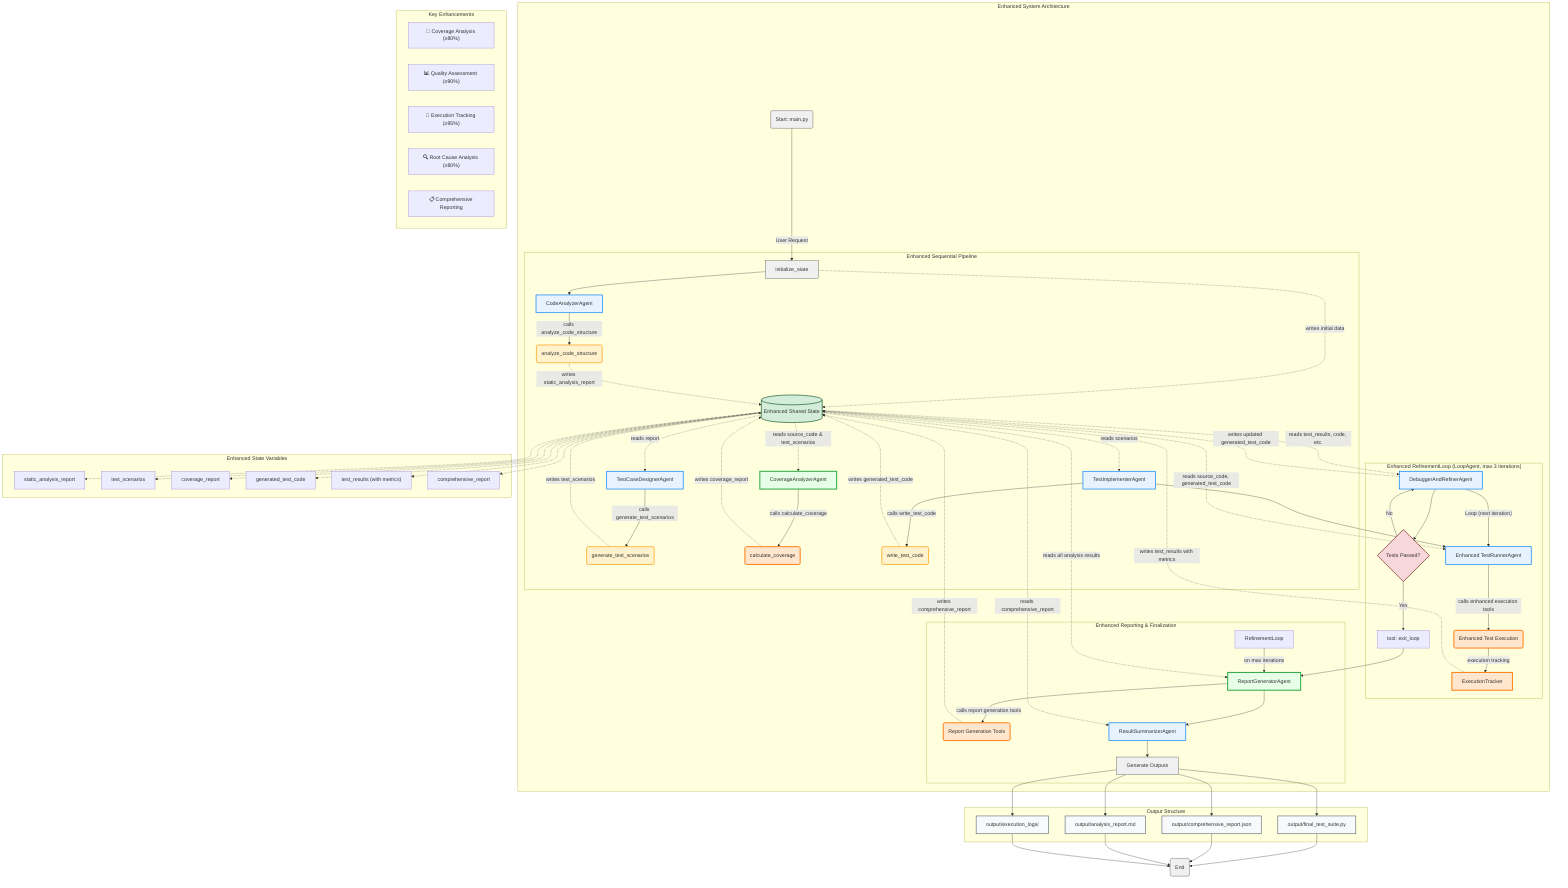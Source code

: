 graph TD
    classDef agent fill:#e6f3ff,stroke:#007bff,stroke-width:2px;
    classDef newAgent fill:#e6ffe6,stroke:#28a745,stroke-width:3px;
    classDef tool fill:#fff2cc,stroke:#ff9900,stroke-width:2px;
    classDef newTool fill:#ffe6cc,stroke:#fd7e14,stroke-width:3px;
    classDef state fill:#d4edda,stroke:#155724,stroke-width:2px;
    classDef decision fill:#f8d7da,stroke:#721c24,stroke-width:2px;
    classDef io fill:#f0f0f0,stroke:#333;
    classDef output fill:#f8f9fa,stroke:#6c757d,stroke-width:2px;

    subgraph "Enhanced System Architecture"
        direction TB

        Start(Start: main.py) --> |User Request| Init["initialize_state"]
        Init -.-> |writes initial data| StateDB[(Enhanced Shared State)]

        subgraph EnhancedPipeline [Enhanced Sequential Pipeline]
            Init --> Analyzer[CodeAnalyzerAgent]
            Analyzer --> |calls analyze_code_structure| T1(analyze_code_structure)
            T1 -.-> |writes static_analysis_report| StateDB

            StateDB -.-> |reads report| Designer[TestCaseDesignerAgent]
            Designer --> |calls generate_test_scenarios| T2(generate_test_scenarios)
            T2 -.-> |writes test_scenarios| StateDB

            StateDB -.-> |reads source_code & test_scenarios| Coverage[CoverageAnalyzerAgent]
            Coverage --> |calls calculate_coverage| T3(calculate_coverage)
            T3 -.-> |writes coverage_report| StateDB

            StateDB -.-> |reads scenarios| Implementer[TestImplementerAgent]
            Implementer --> |calls write_test_code| T4(write_test_code)
            T4 -.-> |writes generated_test_code| StateDB
        end

        subgraph "Enhanced RefinementLoop (LoopAgent, max 3 iterations)"
            Implementer --> Runner[Enhanced TestRunnerAgent]
            StateDB -.-> |reads source_code, generated_test_code| Runner
            Runner --> |calls enhanced execution tools| T5(Enhanced Test Execution)
            T5 --> |execution tracking| Tracker[ExecutionTracker]
            Tracker -.-> |writes test_results with metrics| StateDB

            StateDB -.-> |reads test_results, code, etc.| Debugger[DebuggerAndRefinerAgent]
            Debugger --> Decision{Tests Passed?}

            Decision -- "No" --> Debugger
            Debugger -.-> |writes updated generated_test_code| StateDB
            Debugger -- "Loop (next iteration)" --> Runner

            Decision -- "Yes" --> ExitLoop["tool: exit_loop"]
        end

        subgraph "Enhanced Reporting & Finalization"
            ExitLoop --> Reporter[ReportGeneratorAgent]
            RefinementLoop -- "on max iterations" --> Reporter
            StateDB -.-> |reads all analysis results| Reporter
            Reporter --> |calls report generation tools| T6(Report Generation Tools)
            T6 -.-> |writes comprehensive_report| StateDB

            Reporter --> Summarizer[ResultSummarizerAgent]
            StateDB -.-> |reads comprehensive_report| Summarizer
            Summarizer --> OutputGen["Generate Outputs"]
        end
    end

    subgraph "Output Structure"
        OutputGen --> TestSuite["output/final_test_suite.py"]
        OutputGen --> JSONReport["output/comprehensive_report.json"]
        OutputGen --> MDReport["output/analysis_report.md"]
        OutputGen --> Logs["output/execution_logs/"]
    end

    TestSuite --> End(End)
    JSONReport --> End
    MDReport --> End
    Logs --> End

    subgraph "Enhanced State Variables"
        StateDB -.-> StaticAnalysis["static_analysis_report"]
        StateDB -.-> TestScenarios["test_scenarios"]
        StateDB -.-> CoverageReport["coverage_report"]
        StateDB -.-> GeneratedCode["generated_test_code"]
        StateDB -.-> TestResults["test_results (with metrics)"]
        StateDB -.-> ComprehensiveReport["comprehensive_report"]
    end

    subgraph "Key Enhancements"
        Enhancement1["🎯 Coverage Analysis (≥80%)"]
        Enhancement2["📊 Quality Assessment (≥90%)"]
        Enhancement3["🔄 Execution Tracking (≥95%)"]
        Enhancement4["🔍 Root Cause Analysis (≥80%)"]
        Enhancement5["📋 Comprehensive Reporting"]
    end

    class Start,End,Init,OutputGen io;
    class Analyzer,Designer,Implementer,Runner,Debugger,Summarizer agent;
    class Coverage,Reporter newAgent;
    class T1,T2,T4 tool;
    class T3,T5,T6,Tracker newTool;
    class StateDB state;
    class Decision decision;
    class TestSuite,JSONReport,MDReport,Logs output;